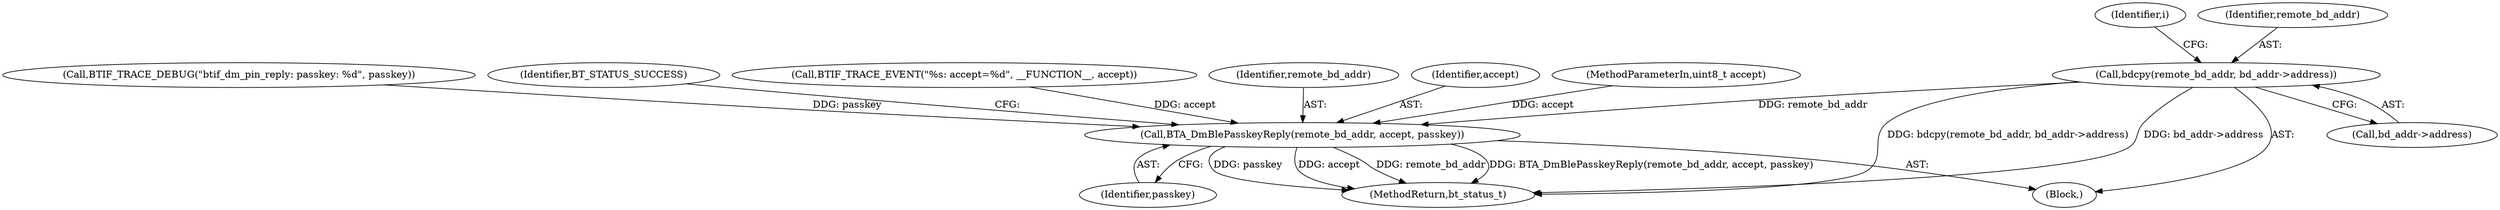 digraph "0_Android_9b534de2aca5d790c2a1c4d76b545f16137d95dd@pointer" {
"1000130" [label="(Call,bdcpy(remote_bd_addr, bd_addr->address))"];
"1000161" [label="(Call,BTA_DmBlePasskeyReply(remote_bd_addr, accept, passkey))"];
"1000137" [label="(Identifier,i)"];
"1000162" [label="(Identifier,remote_bd_addr)"];
"1000132" [label="(Call,bd_addr->address)"];
"1000120" [label="(Block,)"];
"1000163" [label="(Identifier,accept)"];
"1000164" [label="(Identifier,passkey)"];
"1000102" [label="(MethodParameterIn,uint8_t accept)"];
"1000158" [label="(Call,BTIF_TRACE_DEBUG(\"btif_dm_pin_reply: passkey: %d\", passkey))"];
"1000130" [label="(Call,bdcpy(remote_bd_addr, bd_addr->address))"];
"1000131" [label="(Identifier,remote_bd_addr)"];
"1000187" [label="(MethodReturn,bt_status_t)"];
"1000186" [label="(Identifier,BT_STATUS_SUCCESS)"];
"1000106" [label="(Call,BTIF_TRACE_EVENT(\"%s: accept=%d\", __FUNCTION__, accept))"];
"1000161" [label="(Call,BTA_DmBlePasskeyReply(remote_bd_addr, accept, passkey))"];
"1000130" -> "1000120"  [label="AST: "];
"1000130" -> "1000132"  [label="CFG: "];
"1000131" -> "1000130"  [label="AST: "];
"1000132" -> "1000130"  [label="AST: "];
"1000137" -> "1000130"  [label="CFG: "];
"1000130" -> "1000187"  [label="DDG: bdcpy(remote_bd_addr, bd_addr->address)"];
"1000130" -> "1000187"  [label="DDG: bd_addr->address"];
"1000130" -> "1000161"  [label="DDG: remote_bd_addr"];
"1000161" -> "1000120"  [label="AST: "];
"1000161" -> "1000164"  [label="CFG: "];
"1000162" -> "1000161"  [label="AST: "];
"1000163" -> "1000161"  [label="AST: "];
"1000164" -> "1000161"  [label="AST: "];
"1000186" -> "1000161"  [label="CFG: "];
"1000161" -> "1000187"  [label="DDG: passkey"];
"1000161" -> "1000187"  [label="DDG: accept"];
"1000161" -> "1000187"  [label="DDG: remote_bd_addr"];
"1000161" -> "1000187"  [label="DDG: BTA_DmBlePasskeyReply(remote_bd_addr, accept, passkey)"];
"1000106" -> "1000161"  [label="DDG: accept"];
"1000102" -> "1000161"  [label="DDG: accept"];
"1000158" -> "1000161"  [label="DDG: passkey"];
}
